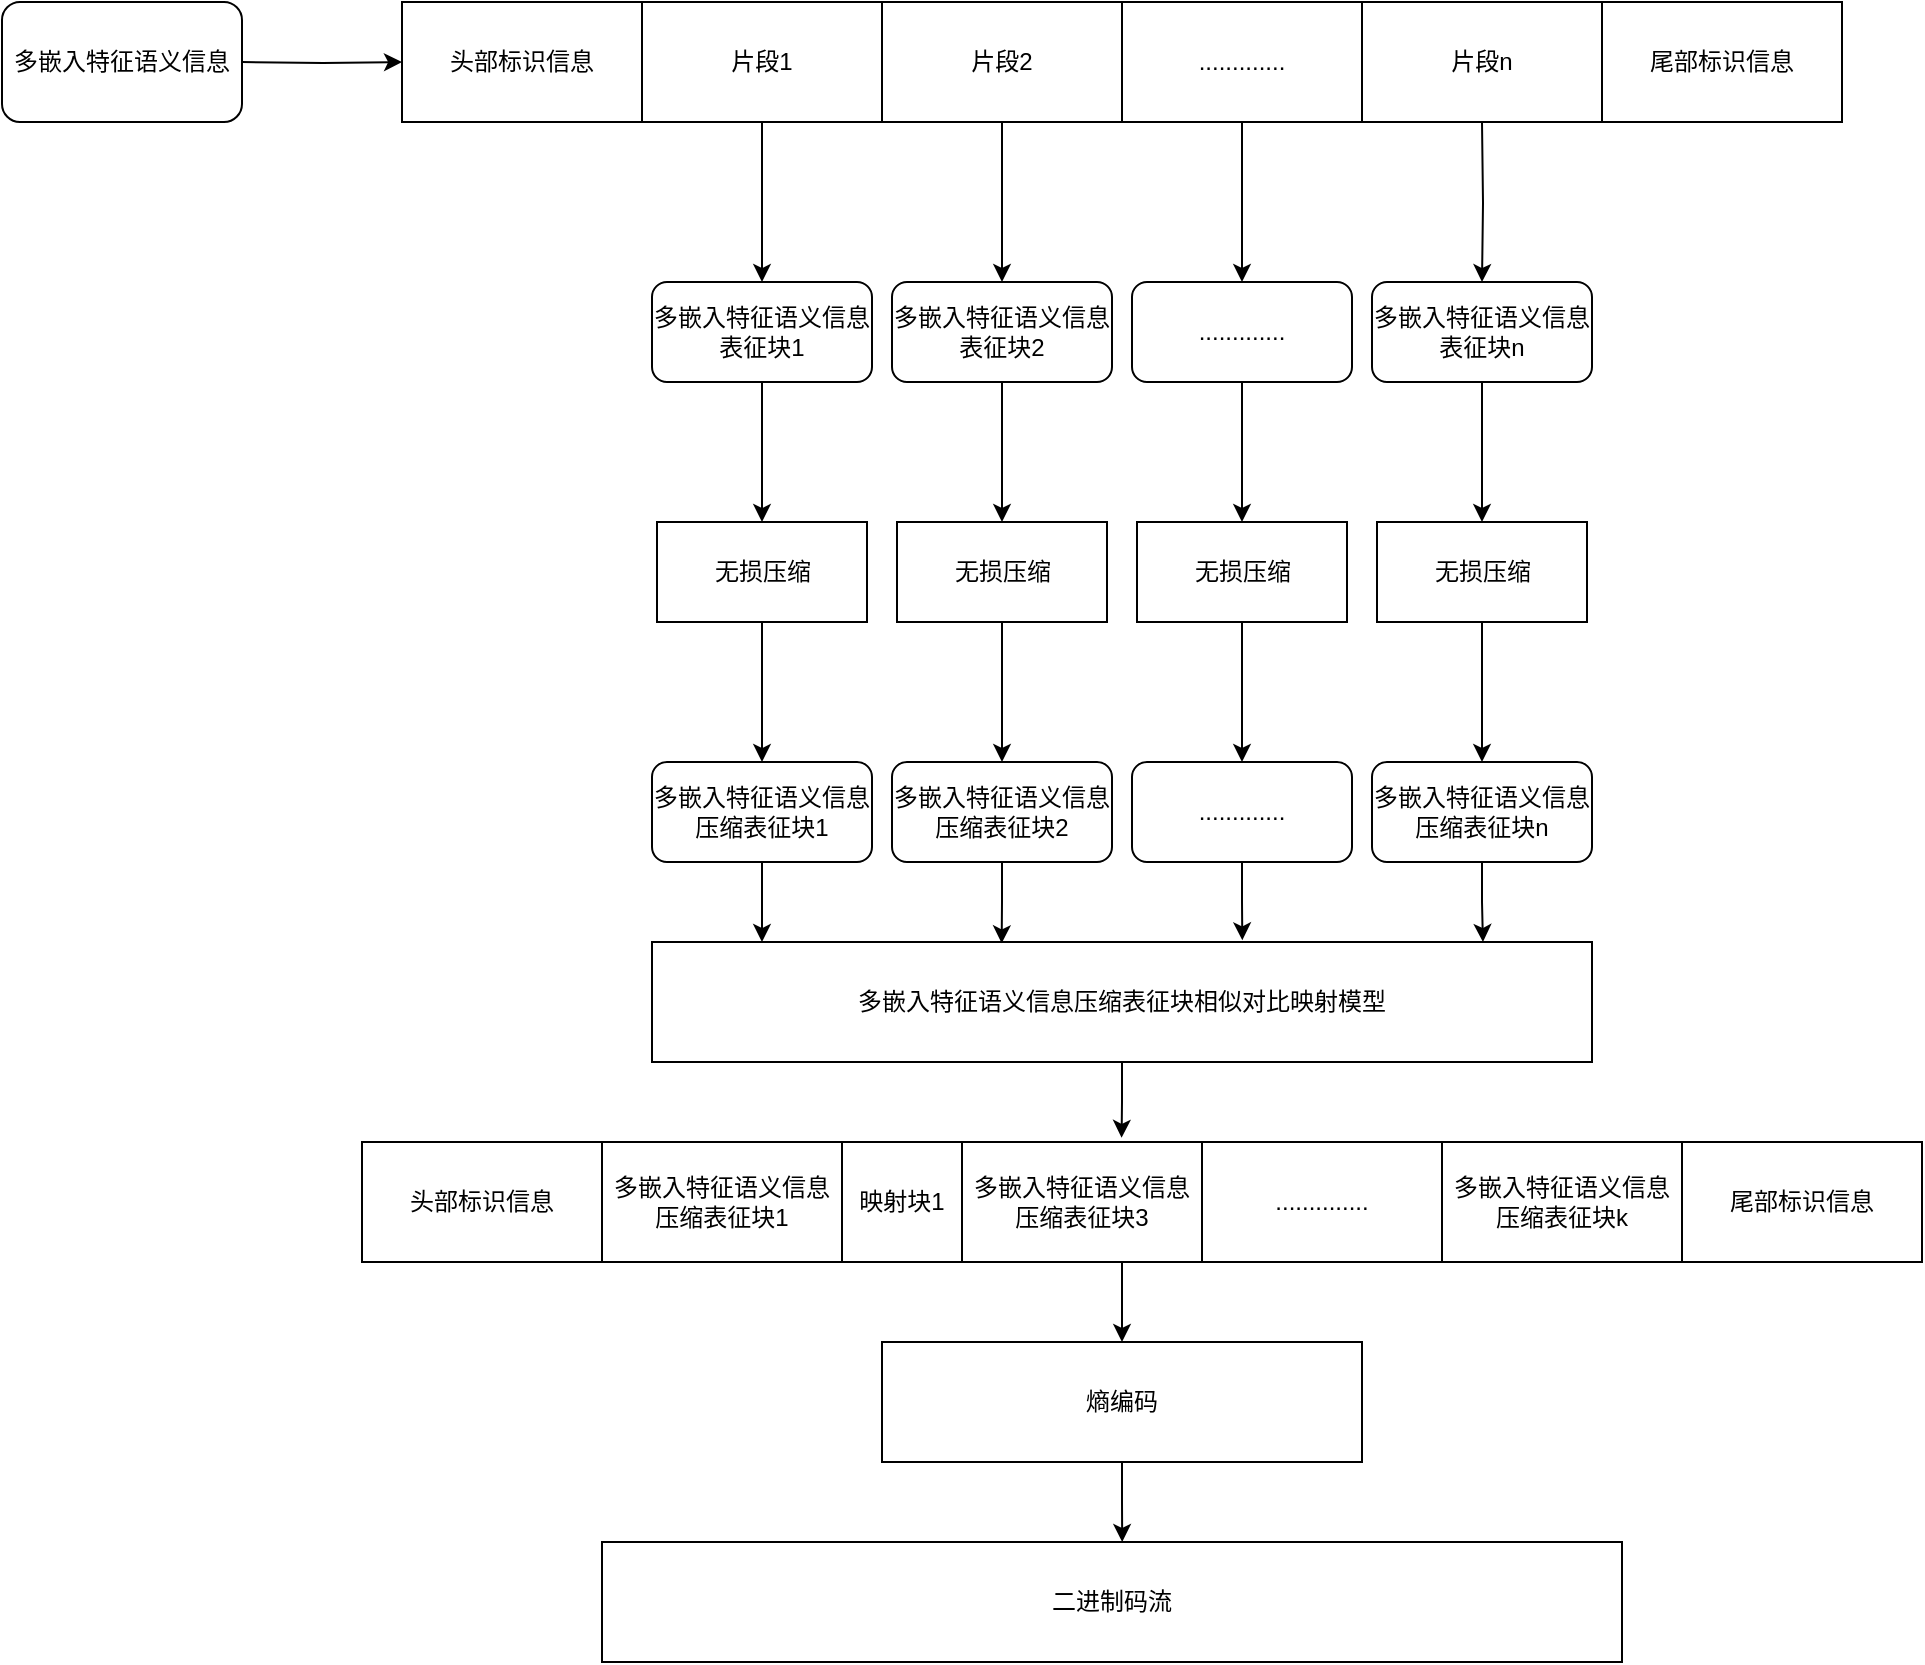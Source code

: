 <mxfile version="24.6.4" type="github">
  <diagram name="第 1 页" id="_UOp_g0qZEWWEiO1d6dB">
    <mxGraphModel dx="1426" dy="-863" grid="1" gridSize="10" guides="1" tooltips="1" connect="1" arrows="1" fold="1" page="1" pageScale="1" pageWidth="1169" pageHeight="827" math="0" shadow="0">
      <root>
        <mxCell id="0" />
        <mxCell id="1" parent="0" />
        <mxCell id="nxrzOFdcy6R8p9DsEHy--2" value="头部标识信息" style="rounded=0;whiteSpace=wrap;html=1;" vertex="1" parent="1">
          <mxGeometry x="400" y="1940" width="120" height="60" as="geometry" />
        </mxCell>
        <mxCell id="nxrzOFdcy6R8p9DsEHy--10" style="edgeStyle=orthogonalEdgeStyle;rounded=0;orthogonalLoop=1;jettySize=auto;html=1;entryX=0.5;entryY=0;entryDx=0;entryDy=0;" edge="1" parent="1" source="nxrzOFdcy6R8p9DsEHy--3" target="nxrzOFdcy6R8p9DsEHy--9">
          <mxGeometry relative="1" as="geometry" />
        </mxCell>
        <mxCell id="nxrzOFdcy6R8p9DsEHy--3" value="片段1" style="rounded=0;whiteSpace=wrap;html=1;" vertex="1" parent="1">
          <mxGeometry x="520" y="1940" width="120" height="60" as="geometry" />
        </mxCell>
        <mxCell id="nxrzOFdcy6R8p9DsEHy--4" value="多嵌入特征语义信息" style="rounded=1;whiteSpace=wrap;html=1;" vertex="1" parent="1">
          <mxGeometry x="200" y="1940" width="120" height="60" as="geometry" />
        </mxCell>
        <mxCell id="nxrzOFdcy6R8p9DsEHy--8" style="edgeStyle=orthogonalEdgeStyle;rounded=0;orthogonalLoop=1;jettySize=auto;html=1;entryX=0;entryY=0.5;entryDx=0;entryDy=0;" edge="1" parent="1" target="nxrzOFdcy6R8p9DsEHy--2">
          <mxGeometry relative="1" as="geometry">
            <mxPoint x="320" y="1970.0" as="sourcePoint" />
          </mxGeometry>
        </mxCell>
        <mxCell id="nxrzOFdcy6R8p9DsEHy--40" style="edgeStyle=orthogonalEdgeStyle;rounded=0;orthogonalLoop=1;jettySize=auto;html=1;entryX=0.5;entryY=0;entryDx=0;entryDy=0;" edge="1" parent="1" source="nxrzOFdcy6R8p9DsEHy--9" target="nxrzOFdcy6R8p9DsEHy--39">
          <mxGeometry relative="1" as="geometry" />
        </mxCell>
        <mxCell id="nxrzOFdcy6R8p9DsEHy--9" value="多嵌入特征语义信息表征块1" style="rounded=1;whiteSpace=wrap;html=1;" vertex="1" parent="1">
          <mxGeometry x="525" y="2080" width="110" height="50" as="geometry" />
        </mxCell>
        <mxCell id="nxrzOFdcy6R8p9DsEHy--16" style="edgeStyle=orthogonalEdgeStyle;rounded=0;orthogonalLoop=1;jettySize=auto;html=1;entryX=0.5;entryY=0;entryDx=0;entryDy=0;" edge="1" parent="1" source="nxrzOFdcy6R8p9DsEHy--11" target="nxrzOFdcy6R8p9DsEHy--15">
          <mxGeometry relative="1" as="geometry" />
        </mxCell>
        <mxCell id="nxrzOFdcy6R8p9DsEHy--11" value="片段2" style="rounded=0;whiteSpace=wrap;html=1;" vertex="1" parent="1">
          <mxGeometry x="640" y="1940" width="120" height="60" as="geometry" />
        </mxCell>
        <mxCell id="nxrzOFdcy6R8p9DsEHy--53" style="edgeStyle=orthogonalEdgeStyle;rounded=0;orthogonalLoop=1;jettySize=auto;html=1;entryX=0.5;entryY=0;entryDx=0;entryDy=0;" edge="1" parent="1" source="nxrzOFdcy6R8p9DsEHy--12" target="nxrzOFdcy6R8p9DsEHy--52">
          <mxGeometry relative="1" as="geometry" />
        </mxCell>
        <mxCell id="nxrzOFdcy6R8p9DsEHy--12" value="............." style="rounded=0;whiteSpace=wrap;html=1;" vertex="1" parent="1">
          <mxGeometry x="760" y="1940" width="120" height="60" as="geometry" />
        </mxCell>
        <mxCell id="nxrzOFdcy6R8p9DsEHy--13" value="片段n" style="rounded=0;whiteSpace=wrap;html=1;" vertex="1" parent="1">
          <mxGeometry x="880" y="1940" width="120" height="60" as="geometry" />
        </mxCell>
        <mxCell id="nxrzOFdcy6R8p9DsEHy--14" value="尾部标识信息" style="rounded=0;whiteSpace=wrap;html=1;" vertex="1" parent="1">
          <mxGeometry x="1000" y="1940" width="120" height="60" as="geometry" />
        </mxCell>
        <mxCell id="nxrzOFdcy6R8p9DsEHy--50" style="edgeStyle=orthogonalEdgeStyle;rounded=0;orthogonalLoop=1;jettySize=auto;html=1;entryX=0.5;entryY=0;entryDx=0;entryDy=0;" edge="1" parent="1" source="nxrzOFdcy6R8p9DsEHy--15" target="nxrzOFdcy6R8p9DsEHy--45">
          <mxGeometry relative="1" as="geometry" />
        </mxCell>
        <mxCell id="nxrzOFdcy6R8p9DsEHy--15" value="多嵌入特征语义信息表征块2" style="rounded=1;whiteSpace=wrap;html=1;" vertex="1" parent="1">
          <mxGeometry x="645" y="2080" width="110" height="50" as="geometry" />
        </mxCell>
        <mxCell id="nxrzOFdcy6R8p9DsEHy--17" style="edgeStyle=orthogonalEdgeStyle;rounded=0;orthogonalLoop=1;jettySize=auto;html=1;entryX=0.5;entryY=0;entryDx=0;entryDy=0;" edge="1" parent="1" target="nxrzOFdcy6R8p9DsEHy--18">
          <mxGeometry relative="1" as="geometry">
            <mxPoint x="940" y="2000" as="sourcePoint" />
          </mxGeometry>
        </mxCell>
        <mxCell id="nxrzOFdcy6R8p9DsEHy--51" style="edgeStyle=orthogonalEdgeStyle;rounded=0;orthogonalLoop=1;jettySize=auto;html=1;entryX=0.5;entryY=0;entryDx=0;entryDy=0;" edge="1" parent="1" source="nxrzOFdcy6R8p9DsEHy--18" target="nxrzOFdcy6R8p9DsEHy--48">
          <mxGeometry relative="1" as="geometry" />
        </mxCell>
        <mxCell id="nxrzOFdcy6R8p9DsEHy--18" value="多嵌入特征语义信息表征块n" style="rounded=1;whiteSpace=wrap;html=1;" vertex="1" parent="1">
          <mxGeometry x="885" y="2080" width="110" height="50" as="geometry" />
        </mxCell>
        <mxCell id="nxrzOFdcy6R8p9DsEHy--43" style="edgeStyle=orthogonalEdgeStyle;rounded=0;orthogonalLoop=1;jettySize=auto;html=1;entryX=0.5;entryY=0;entryDx=0;entryDy=0;" edge="1" parent="1" source="nxrzOFdcy6R8p9DsEHy--39" target="nxrzOFdcy6R8p9DsEHy--42">
          <mxGeometry relative="1" as="geometry" />
        </mxCell>
        <mxCell id="nxrzOFdcy6R8p9DsEHy--39" value="无损压缩" style="rounded=0;whiteSpace=wrap;html=1;" vertex="1" parent="1">
          <mxGeometry x="527.5" y="2200" width="105" height="50" as="geometry" />
        </mxCell>
        <mxCell id="nxrzOFdcy6R8p9DsEHy--42" value="多嵌入特征语义信息压缩表征块1" style="rounded=1;whiteSpace=wrap;html=1;" vertex="1" parent="1">
          <mxGeometry x="525" y="2320" width="110" height="50" as="geometry" />
        </mxCell>
        <mxCell id="nxrzOFdcy6R8p9DsEHy--44" style="edgeStyle=orthogonalEdgeStyle;rounded=0;orthogonalLoop=1;jettySize=auto;html=1;entryX=0.5;entryY=0;entryDx=0;entryDy=0;" edge="1" parent="1" source="nxrzOFdcy6R8p9DsEHy--45" target="nxrzOFdcy6R8p9DsEHy--46">
          <mxGeometry relative="1" as="geometry" />
        </mxCell>
        <mxCell id="nxrzOFdcy6R8p9DsEHy--45" value="无损压缩" style="rounded=0;whiteSpace=wrap;html=1;" vertex="1" parent="1">
          <mxGeometry x="647.5" y="2200" width="105" height="50" as="geometry" />
        </mxCell>
        <mxCell id="nxrzOFdcy6R8p9DsEHy--46" value="多嵌入特征语义信息压缩表征块2" style="rounded=1;whiteSpace=wrap;html=1;" vertex="1" parent="1">
          <mxGeometry x="645" y="2320" width="110" height="50" as="geometry" />
        </mxCell>
        <mxCell id="nxrzOFdcy6R8p9DsEHy--47" style="edgeStyle=orthogonalEdgeStyle;rounded=0;orthogonalLoop=1;jettySize=auto;html=1;entryX=0.5;entryY=0;entryDx=0;entryDy=0;" edge="1" parent="1" source="nxrzOFdcy6R8p9DsEHy--48" target="nxrzOFdcy6R8p9DsEHy--49">
          <mxGeometry relative="1" as="geometry" />
        </mxCell>
        <mxCell id="nxrzOFdcy6R8p9DsEHy--48" value="无损压缩" style="rounded=0;whiteSpace=wrap;html=1;" vertex="1" parent="1">
          <mxGeometry x="887.5" y="2200" width="105" height="50" as="geometry" />
        </mxCell>
        <mxCell id="nxrzOFdcy6R8p9DsEHy--49" value="多嵌入特征语义信息压缩表征块n" style="rounded=1;whiteSpace=wrap;html=1;" vertex="1" parent="1">
          <mxGeometry x="885" y="2320" width="110" height="50" as="geometry" />
        </mxCell>
        <mxCell id="nxrzOFdcy6R8p9DsEHy--55" style="edgeStyle=orthogonalEdgeStyle;rounded=0;orthogonalLoop=1;jettySize=auto;html=1;" edge="1" parent="1" source="nxrzOFdcy6R8p9DsEHy--52" target="nxrzOFdcy6R8p9DsEHy--54">
          <mxGeometry relative="1" as="geometry" />
        </mxCell>
        <mxCell id="nxrzOFdcy6R8p9DsEHy--52" value="............." style="rounded=1;whiteSpace=wrap;html=1;" vertex="1" parent="1">
          <mxGeometry x="765" y="2080" width="110" height="50" as="geometry" />
        </mxCell>
        <mxCell id="nxrzOFdcy6R8p9DsEHy--57" style="edgeStyle=orthogonalEdgeStyle;rounded=0;orthogonalLoop=1;jettySize=auto;html=1;entryX=0.5;entryY=0;entryDx=0;entryDy=0;" edge="1" parent="1" source="nxrzOFdcy6R8p9DsEHy--54" target="nxrzOFdcy6R8p9DsEHy--56">
          <mxGeometry relative="1" as="geometry" />
        </mxCell>
        <mxCell id="nxrzOFdcy6R8p9DsEHy--54" value="无损压缩" style="rounded=0;whiteSpace=wrap;html=1;" vertex="1" parent="1">
          <mxGeometry x="767.5" y="2200" width="105" height="50" as="geometry" />
        </mxCell>
        <mxCell id="nxrzOFdcy6R8p9DsEHy--56" value="............." style="rounded=1;whiteSpace=wrap;html=1;" vertex="1" parent="1">
          <mxGeometry x="765" y="2320" width="110" height="50" as="geometry" />
        </mxCell>
        <mxCell id="nxrzOFdcy6R8p9DsEHy--58" value="多嵌入特征语义信息压缩表征块相似对比映射模型" style="rounded=0;whiteSpace=wrap;html=1;" vertex="1" parent="1">
          <mxGeometry x="525" y="2410" width="470" height="60" as="geometry" />
        </mxCell>
        <mxCell id="nxrzOFdcy6R8p9DsEHy--59" style="edgeStyle=orthogonalEdgeStyle;rounded=0;orthogonalLoop=1;jettySize=auto;html=1;entryX=0.117;entryY=0;entryDx=0;entryDy=0;entryPerimeter=0;" edge="1" parent="1" source="nxrzOFdcy6R8p9DsEHy--42" target="nxrzOFdcy6R8p9DsEHy--58">
          <mxGeometry relative="1" as="geometry" />
        </mxCell>
        <mxCell id="nxrzOFdcy6R8p9DsEHy--60" style="edgeStyle=orthogonalEdgeStyle;rounded=0;orthogonalLoop=1;jettySize=auto;html=1;entryX=0.372;entryY=0.011;entryDx=0;entryDy=0;entryPerimeter=0;" edge="1" parent="1" source="nxrzOFdcy6R8p9DsEHy--46" target="nxrzOFdcy6R8p9DsEHy--58">
          <mxGeometry relative="1" as="geometry" />
        </mxCell>
        <mxCell id="nxrzOFdcy6R8p9DsEHy--61" style="edgeStyle=orthogonalEdgeStyle;rounded=0;orthogonalLoop=1;jettySize=auto;html=1;entryX=0.628;entryY=-0.014;entryDx=0;entryDy=0;entryPerimeter=0;" edge="1" parent="1" source="nxrzOFdcy6R8p9DsEHy--56" target="nxrzOFdcy6R8p9DsEHy--58">
          <mxGeometry relative="1" as="geometry" />
        </mxCell>
        <mxCell id="nxrzOFdcy6R8p9DsEHy--62" style="edgeStyle=orthogonalEdgeStyle;rounded=0;orthogonalLoop=1;jettySize=auto;html=1;entryX=0.884;entryY=0;entryDx=0;entryDy=0;entryPerimeter=0;" edge="1" parent="1" source="nxrzOFdcy6R8p9DsEHy--49" target="nxrzOFdcy6R8p9DsEHy--58">
          <mxGeometry relative="1" as="geometry" />
        </mxCell>
        <mxCell id="nxrzOFdcy6R8p9DsEHy--66" value="多嵌入特征语义信息压缩表征块1" style="rounded=0;whiteSpace=wrap;html=1;" vertex="1" parent="1">
          <mxGeometry x="500" y="2510" width="120" height="60" as="geometry" />
        </mxCell>
        <mxCell id="nxrzOFdcy6R8p9DsEHy--67" value="映射块1" style="rounded=0;whiteSpace=wrap;html=1;" vertex="1" parent="1">
          <mxGeometry x="620" y="2510" width="60" height="60" as="geometry" />
        </mxCell>
        <mxCell id="nxrzOFdcy6R8p9DsEHy--76" style="edgeStyle=orthogonalEdgeStyle;rounded=0;orthogonalLoop=1;jettySize=auto;html=1;entryX=0.5;entryY=0;entryDx=0;entryDy=0;" edge="1" parent="1" source="nxrzOFdcy6R8p9DsEHy--68" target="nxrzOFdcy6R8p9DsEHy--74">
          <mxGeometry relative="1" as="geometry">
            <Array as="points">
              <mxPoint x="760" y="2580" />
              <mxPoint x="760" y="2580" />
            </Array>
          </mxGeometry>
        </mxCell>
        <mxCell id="nxrzOFdcy6R8p9DsEHy--68" value="多嵌入特征语义信息压缩表征块3" style="rounded=0;whiteSpace=wrap;html=1;" vertex="1" parent="1">
          <mxGeometry x="680" y="2510" width="120" height="60" as="geometry" />
        </mxCell>
        <mxCell id="nxrzOFdcy6R8p9DsEHy--69" value=".............." style="rounded=0;whiteSpace=wrap;html=1;" vertex="1" parent="1">
          <mxGeometry x="800" y="2510" width="120" height="60" as="geometry" />
        </mxCell>
        <mxCell id="nxrzOFdcy6R8p9DsEHy--70" value="多嵌入特征语义信息压缩表征块k" style="rounded=0;whiteSpace=wrap;html=1;" vertex="1" parent="1">
          <mxGeometry x="920" y="2510" width="120" height="60" as="geometry" />
        </mxCell>
        <mxCell id="nxrzOFdcy6R8p9DsEHy--71" value="头部标识信息" style="rounded=0;whiteSpace=wrap;html=1;" vertex="1" parent="1">
          <mxGeometry x="380" y="2510" width="120" height="60" as="geometry" />
        </mxCell>
        <mxCell id="nxrzOFdcy6R8p9DsEHy--72" value="尾部标识信息" style="rounded=0;whiteSpace=wrap;html=1;" vertex="1" parent="1">
          <mxGeometry x="1040" y="2510" width="120" height="60" as="geometry" />
        </mxCell>
        <mxCell id="nxrzOFdcy6R8p9DsEHy--73" style="edgeStyle=orthogonalEdgeStyle;rounded=0;orthogonalLoop=1;jettySize=auto;html=1;entryX=0.665;entryY=-0.035;entryDx=0;entryDy=0;entryPerimeter=0;" edge="1" parent="1" source="nxrzOFdcy6R8p9DsEHy--58" target="nxrzOFdcy6R8p9DsEHy--68">
          <mxGeometry relative="1" as="geometry" />
        </mxCell>
        <mxCell id="nxrzOFdcy6R8p9DsEHy--74" value="熵编码" style="rounded=0;whiteSpace=wrap;html=1;" vertex="1" parent="1">
          <mxGeometry x="640" y="2610" width="240" height="60" as="geometry" />
        </mxCell>
        <mxCell id="nxrzOFdcy6R8p9DsEHy--75" value="二进制码流" style="rounded=0;whiteSpace=wrap;html=1;" vertex="1" parent="1">
          <mxGeometry x="500" y="2710" width="510" height="60" as="geometry" />
        </mxCell>
        <mxCell id="nxrzOFdcy6R8p9DsEHy--77" style="edgeStyle=orthogonalEdgeStyle;rounded=0;orthogonalLoop=1;jettySize=auto;html=1;entryX=0.51;entryY=0;entryDx=0;entryDy=0;entryPerimeter=0;" edge="1" parent="1" source="nxrzOFdcy6R8p9DsEHy--74" target="nxrzOFdcy6R8p9DsEHy--75">
          <mxGeometry relative="1" as="geometry" />
        </mxCell>
      </root>
    </mxGraphModel>
  </diagram>
</mxfile>

